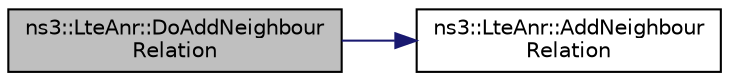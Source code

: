digraph "ns3::LteAnr::DoAddNeighbourRelation"
{
  edge [fontname="Helvetica",fontsize="10",labelfontname="Helvetica",labelfontsize="10"];
  node [fontname="Helvetica",fontsize="10",shape=record];
  rankdir="LR";
  Node1 [label="ns3::LteAnr::DoAddNeighbour\lRelation",height=0.2,width=0.4,color="black", fillcolor="grey75", style="filled", fontcolor="black"];
  Node1 -> Node2 [color="midnightblue",fontsize="10",style="solid"];
  Node2 [label="ns3::LteAnr::AddNeighbour\lRelation",height=0.2,width=0.4,color="black", fillcolor="white", style="filled",URL="$d5/dcc/classns3_1_1LteAnr.html#a989f8f704d368cf850555f7a425c800d",tooltip="Provide an advance information about a related neighbouring cell and add it as a new Neighbour Relati..."];
}
